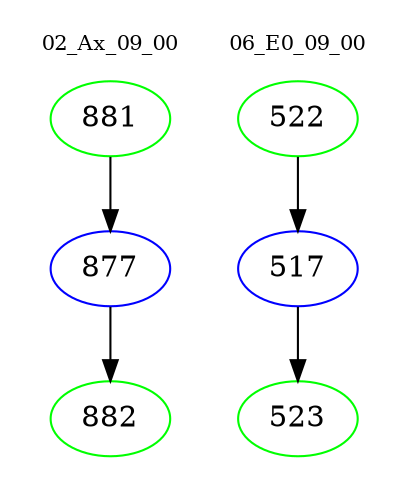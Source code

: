 digraph{
subgraph cluster_0 {
color = white
label = "02_Ax_09_00";
fontsize=10;
T0_881 [label="881", color="green"]
T0_881 -> T0_877 [color="black"]
T0_877 [label="877", color="blue"]
T0_877 -> T0_882 [color="black"]
T0_882 [label="882", color="green"]
}
subgraph cluster_1 {
color = white
label = "06_E0_09_00";
fontsize=10;
T1_522 [label="522", color="green"]
T1_522 -> T1_517 [color="black"]
T1_517 [label="517", color="blue"]
T1_517 -> T1_523 [color="black"]
T1_523 [label="523", color="green"]
}
}
